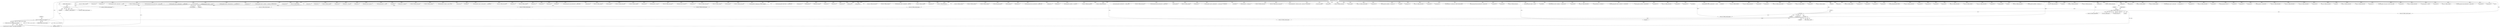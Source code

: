 digraph "0_stb_244d83bc3d859293f55812d48b3db168e581f6ab_0@pointer" {
"1000242" [label="(Call,error(f, VORBIS_too_many_channels))"];
"1000224" [label="(Call,get8(f))"];
"1000213" [label="(Call,get32(f))"];
"1000195" [label="(Call,getn(f, header, 6))"];
"1000186" [label="(Call,get8(f))"];
"1000127" [label="(Call,start_page(f))"];
"1000108" [label="(MethodParameterIn,vorb *f)"];
"1000241" [label="(Return,return error(f, VORBIS_too_many_channels);)"];
"1000205" [label="(Call,vorbis_validate(header))"];
"1001002" [label="(Call,error(f, VORBIS_outofmem))"];
"1001839" [label="(Call,get_bits(f,6))"];
"1000573" [label="(Call,get_bits(f, 8))"];
"1000195" [label="(Call,getn(f, header, 6))"];
"1000910" [label="(Call,setup_malloc(f, sizeof(c->codewords[0]) * c->entries))"];
"1000765" [label="(Call,error(f, VORBIS_invalid_setup))"];
"1001142" [label="(Call,setup_temp_free(f, values, sizeof(*values)*c->sorted_entries))"];
"1001600" [label="(Call,setup_malloc(f, sizeof(c->multiplicands[0]) * c->lookup_values))"];
"1000217" [label="(Call,error(f, VORBIS_invalid_first_page))"];
"1000185" [label="(Call,get8(f) != VORBIS_packet_id)"];
"1000834" [label="(Call,setup_temp_free(f, lengths, c->entries))"];
"1001068" [label="(Call,setup_malloc(f, sizeof(*c->sorted_codewords) * (c->sorted_entries+1)))"];
"1001926" [label="(Call,get_bits(f, 4))"];
"1002550" [label="(Call,setup_malloc(f, sizeof(*r->classdata) * f->codebooks[r->classbook].entries))"];
"1001825" [label="(Call,get_bits(f,16))"];
"1000956" [label="(Call,error(f, VORBIS_outofmem))"];
"1000169" [label="(Call,error(f, VORBIS_invalid_first_page))"];
"1001227" [label="(Call,get_bits(f, 4))"];
"1000593" [label="(Call,get_bits(f,1))"];
"1000928" [label="(Call,error(f, VORBIS_outofmem))"];
"1000667" [label="(Call,get_bits(f,5))"];
"1001318" [label="(Call,get_bits(f, c->value_bits))"];
"1002435" [label="(Call,get_bits(f,1))"];
"1002867" [label="(Call,get_bits(f, ilog(f->channels-1)))"];
"1000630" [label="(Call,setup_temp_malloc(f, c->entries))"];
"1000108" [label="(MethodParameterIn,vorb *f)"];
"1000509" [label="(Call,CHECK(f))"];
"1002130" [label="(Call,get_bits(f, g->rangebits))"];
"1000521" [label="(Call,error(f, VORBIS_invalid_setup))"];
"1002573" [label="(Call,error(f, VORBIS_outofmem))"];
"1002782" [label="(Call,setup_malloc(f, f->channels * sizeof(*m->chan)))"];
"1002440" [label="(Call,get_bits(f,5))"];
"1001692" [label="(Call,CHECK(f))"];
"1002452" [label="(Call,setup_malloc(f, sizeof(r->residue_books[0]) * r->classifications))"];
"1000186" [label="(Call,get8(f))"];
"1000705" [label="(Call,error(f, VORBIS_invalid_setup))"];
"1000568" [label="(Call,get_bits(f, 8))"];
"1001088" [label="(Call,error(f, VORBIS_outofmem))"];
"1001987" [label="(Call,get_bits(f, 8))"];
"1002389" [label="(Call,get_bits(f,6))"];
"1002431" [label="(Call,get_bits(f,3))"];
"1001592" [label="(Call,CHECK(f))"];
"1001561" [label="(Call,setup_temp_free(f, mults,sizeof(mults[0])*c->lookup_values))"];
"1003045" [label="(Call,get_bits(f,8))"];
"1003266" [label="(Call,error(f, VORBIS_outofmem))"];
"1000350" [label="(Call,start_packet(f))"];
"1000547" [label="(Call,error(f, VORBIS_invalid_setup))"];
"1002289" [label="(Call,error(f, VORBIS_outofmem))"];
"1003139" [label="(Call,get_bits(f,8))"];
"1000811" [label="(Call,setup_malloc(f, c->entries))"];
"1002001" [label="(Call,error(f, VORBIS_invalid_setup))"];
"1002883" [label="(Call,get_bits(f, ilog(f->channels-1)))"];
"1000539" [label="(Call,get_bits(f, 8))"];
"1003171" [label="(Call,error(f, VORBIS_invalid_setup))"];
"1000464" [label="(Call,error(f, VORBIS_outofmem))"];
"1000371" [label="(Call,start_packet(f))"];
"1001791" [label="(Call,error(f, VORBIS_invalid_setup))"];
"1002707" [label="(Call,setup_malloc(f, f->mapping_count * sizeof(*f->mapping)))"];
"1000190" [label="(Call,error(f, VORBIS_invalid_first_page))"];
"1000989" [label="(Call,setup_temp_malloc(f, sizeof(*values) * c->sorted_entries))"];
"1002513" [label="(Call,get_bits(f, 8))"];
"1000401" [label="(Call,get8_packet(f))"];
"1000689" [label="(Call,get_bits(f, ilog(limit)))"];
"1002834" [label="(Call,get_bits(f,1))"];
"1003090" [label="(Call,get_bits(f, 6))"];
"1000526" [label="(Call,get_bits(f, 8))"];
"1000561" [label="(Call,get_bits(f, 8))"];
"1003132" [label="(Call,get_bits(f,16))"];
"1000139" [label="(Call,error(f, VORBIS_invalid_first_page))"];
"1001340" [label="(Call,error(f, VORBIS_invalid_setup))"];
"1001631" [label="(Call,error(f, VORBIS_outofmem))"];
"1000225" [label="(Identifier,f)"];
"1002638" [label="(Call,setup_malloc(f, sizeof(r->classdata[j][0]) * classwords))"];
"1002659" [label="(Call,error(f, VORBIS_outofmem))"];
"1002260" [label="(Call,get_bits(f, 6))"];
"1002346" [label="(Call,error(f, VORBIS_invalid_setup))"];
"1000187" [label="(Identifier,f)"];
"1000200" [label="(Call,error(f, VORBIS_unexpected_eof))"];
"1000823" [label="(Call,error(f, VORBIS_outofmem))"];
"1001298" [label="(Call,error(f, VORBIS_outofmem))"];
"1001440" [label="(Call,error(f, VORBIS_outofmem))"];
"1003542" [label="(Call,stb_vorbis_get_file_offset(f))"];
"1000358" [label="(Call,next_segment(f))"];
"1001832" [label="(Call,get_bits(f,16))"];
"1001679" [label="(Call,setup_temp_free(f, mults, sizeof(mults[0])*c->lookup_values))"];
"1001971" [label="(Call,get_bits(f, 2))"];
"1002062" [label="(Call,get_bits(f,4))"];
"1003201" [label="(Call,setup_malloc(f, sizeof(float) * f->blocksize_1))"];
"1000326" [label="(Call,error(f, VORBIS_invalid_setup))"];
"1003159" [label="(Call,error(f, VORBIS_invalid_setup))"];
"1000232" [label="(Call,error(f, VORBIS_invalid_first_page))"];
"1001283" [label="(Call,setup_temp_malloc(f, sizeof(mults[0]) * c->lookup_values))"];
"1000619" [label="(Call,error(f, VORBIS_invalid_setup))"];
"1001328" [label="(Call,setup_temp_free(f,mults,sizeof(mults[0])*c->lookup_values))"];
"1003174" [label="(Call,flush_packet(f))"];
"1003296" [label="(Call,error(f, VORBIS_outofmem))"];
"1002950" [label="(Call,get_bits(f,2))"];
"1001382" [label="(Call,setup_malloc(f, sizeof(c->multiplicands[0]) * c->sorted_entries * c->dimensions))"];
"1000896" [label="(Call,CHECK(f))"];
"1003311" [label="(Call,init_blocksize(f, 1, f->blocksize_1))"];
"1002046" [label="(Call,error(f, VORBIS_invalid_setup))"];
"1000194" [label="(Call,!getn(f, header, 6))"];
"1001879" [label="(Call,error(f, VORBIS_feature_not_supported))"];
"1001152" [label="(Call,setup_temp_free(f, c->codewords, sizeof(*c->codewords)*c->sorted_entries))"];
"1000376" [label="(Call,IS_PUSH_MODE(f))"];
"1001730" [label="(Call,get_bits(f, 6))"];
"1003000" [label="(Call,error(f, VORBIS_invalid_setup))"];
"1000188" [label="(Identifier,VORBIS_packet_id)"];
"1000197" [label="(Identifier,header)"];
"1000344" [label="(Call,start_page(f))"];
"1000339" [label="(Call,error(f, VORBIS_invalid_first_page))"];
"1001219" [label="(Call,get_bits(f, 32))"];
"1003217" [label="(Call,setup_malloc(f, sizeof(float) * f->blocksize_1/2))"];
"1000128" [label="(Identifier,f)"];
"1000268" [label="(Call,get8(f))"];
"1001779" [label="(Call,get_bits(f, 16))"];
"1000306" [label="(Call,error(f, VORBIS_invalid_setup))"];
"1002804" [label="(Call,get_bits(f,1))"];
"1002765" [label="(Call,get_bits(f,16))"];
"1002270" [label="(Call,setup_malloc(f, f->residue_count * sizeof(f->residue_config[0])))"];
"1001428" [label="(Call,setup_temp_free(f,mults,sizeof(mults[0])*c->lookup_values))"];
"1000552" [label="(Call,get_bits(f, 8))"];
"1001854" [label="(Call,get_bits(f,4))"];
"1003082" [label="(Call,error(f, VORBIS_invalid_setup))"];
"1000249" [label="(Call,get32(f))"];
"1001166" [label="(Call,setup_temp_free(f, lengths, c->entries))"];
"1001690" [label="(Call,CHECK(f))"];
"1000446" [label="(Call,setup_malloc(f, sizeof(*f->codebooks) * f->codebook_count))"];
"1002029" [label="(Call,get_bits(f,8))"];
"1003068" [label="(Call,error(f, VORBIS_invalid_setup))"];
"1003301" [label="(Call,init_blocksize(f, 0, f->blocksize_0))"];
"1000965" [label="(Call,setup_temp_malloc(f, sizeof(*c->codewords) * c->sorted_entries))"];
"1003235" [label="(Call,setup_malloc(f, sizeof(int16) * longest_floorlist))"];
"1002334" [label="(Call,get_bits(f, 16))"];
"1001054" [label="(Call,error(f, VORBIS_invalid_setup))"];
"1002397" [label="(Call,get_bits(f,8))"];
"1002353" [label="(Call,get_bits(f, 24))"];
"1001179" [label="(Call,CHECK(f))"];
"1000159" [label="(Call,error(f, VORBIS_invalid_first_page))"];
"1001405" [label="(Call,setup_malloc(f, sizeof(c->multiplicands[0]) * c->entries        * c->dimensions))"];
"1002800" [label="(Call,error(f, VORBIS_outofmem))"];
"1002954" [label="(Call,error(f, VORBIS_invalid_setup))"];
"1003054" [label="(Call,get_bits(f,8))"];
"1000241" [label="(Return,return error(f, VORBIS_too_many_channels);)"];
"1002812" [label="(Call,get_bits(f,4))"];
"1000257" [label="(Call,error(f, VORBIS_invalid_first_page))"];
"1003118" [label="(Call,get_bits(f,1))"];
"1002471" [label="(Call,error(f, VORBIS_outofmem))"];
"1002697" [label="(Call,get_bits(f,6))"];
"1000235" [label="(ControlStructure,if (f->channels > STB_VORBIS_MAX_CHANNELS))"];
"1003535" [label="(Call,error(f, VORBIS_outofmem))"];
"1000181" [label="(Call,error(f, VORBIS_invalid_first_page))"];
"1000262" [label="(Call,get32(f))"];
"1000740" [label="(Call,get_bits(f,1))"];
"1001758" [label="(Call,error(f, VORBIS_outofmem))"];
"1000244" [label="(Identifier,VORBIS_too_many_channels)"];
"1001714" [label="(Call,get_bits(f, 16))"];
"1000243" [label="(Identifier,f)"];
"1000436" [label="(Call,get_bits(f,8))"];
"1000752" [label="(Call,get_bits(f, 5))"];
"1001875" [label="(Call,get_bits(f,8))"];
"1000127" [label="(Call,start_page(f))"];
"1000381" [label="(Call,is_whole_packet_present(f, TRUE))"];
"1002409" [label="(Call,error(f, VORBIS_invalid_setup))"];
"1000215" [label="(Literal,0)"];
"1001905" [label="(Call,get_bits(f, 5))"];
"1001211" [label="(Call,get_bits(f, 32))"];
"1001235" [label="(Call,get_bits(f,1))"];
"1000198" [label="(Literal,6)"];
"1001818" [label="(Call,get_bits(f,8))"];
"1002773" [label="(Call,error(f, VORBIS_invalid_setup))"];
"1000653" [label="(Call,error(f, VORBIS_outofmem))"];
"1000126" [label="(Call,!start_page(f))"];
"1002940" [label="(Call,error(f, VORBIS_invalid_setup))"];
"1000214" [label="(Identifier,f)"];
"1002984" [label="(Call,get_bits(f, 4))"];
"1000421" [label="(Call,get8_packet(f))"];
"1000331" [label="(Call,get8(f))"];
"1002529" [label="(Call,error(f, VORBIS_invalid_setup))"];
"1003277" [label="(Call,setup_malloc(f, sizeof(float) * f->blocksize_1/2))"];
"1000220" [label="(Call,f->channels = get8(f))"];
"1003546" [label="(MethodReturn,static int)"];
"1003149" [label="(Call,error(f, VORBIS_invalid_setup))"];
"1000260" [label="(Call,get32(f))"];
"1001276" [label="(Call,error(f, VORBIS_invalid_setup))"];
"1002904" [label="(Call,error(f, VORBIS_invalid_setup))"];
"1000208" [label="(Call,error(f, VORBIS_invalid_first_page))"];
"1003036" [label="(Call,get_bits(f,8))"];
"1000318" [label="(Call,error(f, VORBIS_invalid_setup))"];
"1000149" [label="(Call,error(f, VORBIS_invalid_first_page))"];
"1000603" [label="(Call,get_bits(f,1))"];
"1003125" [label="(Call,get_bits(f,16))"];
"1000196" [label="(Identifier,f)"];
"1000982" [label="(Call,error(f, VORBIS_outofmem))"];
"1001117" [label="(Call,error(f, VORBIS_outofmem))"];
"1001097" [label="(Call,setup_malloc(f, sizeof(*c->sorted_values   ) * (c->sorted_entries+1)))"];
"1002360" [label="(Call,get_bits(f, 24))"];
"1000224" [label="(Call,get8(f))"];
"1002372" [label="(Call,error(f, VORBIS_invalid_setup))"];
"1002843" [label="(Call,get_bits(f,8))"];
"1001049" [label="(Call,setup_temp_free(f, values, 0))"];
"1000360" [label="(Call,skip(f, len))"];
"1001961" [label="(Call,get_bits(f, 3))"];
"1001846" [label="(Call,get_bits(f,8))"];
"1000945" [label="(Call,setup_malloc(f, c->sorted_entries))"];
"1000213" [label="(Call,get32(f))"];
"1001195" [label="(Call,error(f, VORBIS_invalid_setup))"];
"1000405" [label="(Call,error(f, VORBIS_invalid_setup))"];
"1001722" [label="(Call,error(f, VORBIS_invalid_setup))"];
"1002380" [label="(Call,get_bits(f,24))"];
"1000242" [label="(Call,error(f, VORBIS_too_many_channels))"];
"1000534" [label="(Call,error(f, VORBIS_invalid_setup))"];
"1000264" [label="(Call,get32(f))"];
"1002920" [label="(Call,error(f, VORBIS_invalid_setup))"];
"1000428" [label="(Call,error(f, VORBIS_invalid_setup))"];
"1001185" [label="(Call,get_bits(f, 4))"];
"1001740" [label="(Call,setup_malloc(f, f->floor_count * sizeof(*f->floor_config)))"];
"1000212" [label="(Call,get32(f) != 0)"];
"1002054" [label="(Call,get_bits(f,2))"];
"1001573" [label="(Call,error(f, VORBIS_invalid_setup))"];
"1000644" [label="(Call,setup_malloc(f, c->entries))"];
"1001697" [label="(Call,get_bits(f, 6))"];
"1002725" [label="(Call,error(f, VORBIS_outofmem))"];
"1001619" [label="(Call,setup_temp_free(f, mults,sizeof(mults[0])*c->lookup_values))"];
"1000513" [label="(Call,get_bits(f, 8))"];
"1000582" [label="(Call,get_bits(f, 8))"];
"1000242" -> "1000241"  [label="AST: "];
"1000242" -> "1000244"  [label="CFG: "];
"1000243" -> "1000242"  [label="AST: "];
"1000244" -> "1000242"  [label="AST: "];
"1000241" -> "1000242"  [label="CFG: "];
"1000242" -> "1003546"  [label="DDG: error(f, VORBIS_too_many_channels)"];
"1000242" -> "1003546"  [label="DDG: VORBIS_too_many_channels"];
"1000242" -> "1003546"  [label="DDG: f"];
"1000242" -> "1000241"  [label="DDG: error(f, VORBIS_too_many_channels)"];
"1000224" -> "1000242"  [label="DDG: f"];
"1000108" -> "1000242"  [label="DDG: f"];
"1000224" -> "1000220"  [label="AST: "];
"1000224" -> "1000225"  [label="CFG: "];
"1000225" -> "1000224"  [label="AST: "];
"1000220" -> "1000224"  [label="CFG: "];
"1000224" -> "1000220"  [label="DDG: f"];
"1000213" -> "1000224"  [label="DDG: f"];
"1000108" -> "1000224"  [label="DDG: f"];
"1000224" -> "1000232"  [label="DDG: f"];
"1000224" -> "1000249"  [label="DDG: f"];
"1000213" -> "1000212"  [label="AST: "];
"1000213" -> "1000214"  [label="CFG: "];
"1000214" -> "1000213"  [label="AST: "];
"1000215" -> "1000213"  [label="CFG: "];
"1000213" -> "1000212"  [label="DDG: f"];
"1000195" -> "1000213"  [label="DDG: f"];
"1000108" -> "1000213"  [label="DDG: f"];
"1000213" -> "1000217"  [label="DDG: f"];
"1000195" -> "1000194"  [label="AST: "];
"1000195" -> "1000198"  [label="CFG: "];
"1000196" -> "1000195"  [label="AST: "];
"1000197" -> "1000195"  [label="AST: "];
"1000198" -> "1000195"  [label="AST: "];
"1000194" -> "1000195"  [label="CFG: "];
"1000195" -> "1003546"  [label="DDG: header"];
"1000195" -> "1000194"  [label="DDG: f"];
"1000195" -> "1000194"  [label="DDG: header"];
"1000195" -> "1000194"  [label="DDG: 6"];
"1000186" -> "1000195"  [label="DDG: f"];
"1000108" -> "1000195"  [label="DDG: f"];
"1000195" -> "1000200"  [label="DDG: f"];
"1000195" -> "1000205"  [label="DDG: header"];
"1000195" -> "1000208"  [label="DDG: f"];
"1000186" -> "1000185"  [label="AST: "];
"1000186" -> "1000187"  [label="CFG: "];
"1000187" -> "1000186"  [label="AST: "];
"1000188" -> "1000186"  [label="CFG: "];
"1000186" -> "1000185"  [label="DDG: f"];
"1000127" -> "1000186"  [label="DDG: f"];
"1000108" -> "1000186"  [label="DDG: f"];
"1000186" -> "1000190"  [label="DDG: f"];
"1000127" -> "1000126"  [label="AST: "];
"1000127" -> "1000128"  [label="CFG: "];
"1000128" -> "1000127"  [label="AST: "];
"1000126" -> "1000127"  [label="CFG: "];
"1000127" -> "1003546"  [label="DDG: f"];
"1000127" -> "1000126"  [label="DDG: f"];
"1000108" -> "1000127"  [label="DDG: f"];
"1000127" -> "1000139"  [label="DDG: f"];
"1000127" -> "1000149"  [label="DDG: f"];
"1000127" -> "1000159"  [label="DDG: f"];
"1000127" -> "1000169"  [label="DDG: f"];
"1000127" -> "1000181"  [label="DDG: f"];
"1000108" -> "1000107"  [label="AST: "];
"1000108" -> "1003546"  [label="DDG: f"];
"1000108" -> "1000139"  [label="DDG: f"];
"1000108" -> "1000149"  [label="DDG: f"];
"1000108" -> "1000159"  [label="DDG: f"];
"1000108" -> "1000169"  [label="DDG: f"];
"1000108" -> "1000181"  [label="DDG: f"];
"1000108" -> "1000190"  [label="DDG: f"];
"1000108" -> "1000200"  [label="DDG: f"];
"1000108" -> "1000208"  [label="DDG: f"];
"1000108" -> "1000217"  [label="DDG: f"];
"1000108" -> "1000232"  [label="DDG: f"];
"1000108" -> "1000249"  [label="DDG: f"];
"1000108" -> "1000257"  [label="DDG: f"];
"1000108" -> "1000260"  [label="DDG: f"];
"1000108" -> "1000262"  [label="DDG: f"];
"1000108" -> "1000264"  [label="DDG: f"];
"1000108" -> "1000268"  [label="DDG: f"];
"1000108" -> "1000306"  [label="DDG: f"];
"1000108" -> "1000318"  [label="DDG: f"];
"1000108" -> "1000326"  [label="DDG: f"];
"1000108" -> "1000331"  [label="DDG: f"];
"1000108" -> "1000339"  [label="DDG: f"];
"1000108" -> "1000344"  [label="DDG: f"];
"1000108" -> "1000350"  [label="DDG: f"];
"1000108" -> "1000358"  [label="DDG: f"];
"1000108" -> "1000360"  [label="DDG: f"];
"1000108" -> "1000371"  [label="DDG: f"];
"1000108" -> "1000376"  [label="DDG: f"];
"1000108" -> "1000381"  [label="DDG: f"];
"1000108" -> "1000401"  [label="DDG: f"];
"1000108" -> "1000405"  [label="DDG: f"];
"1000108" -> "1000421"  [label="DDG: f"];
"1000108" -> "1000428"  [label="DDG: f"];
"1000108" -> "1000436"  [label="DDG: f"];
"1000108" -> "1000446"  [label="DDG: f"];
"1000108" -> "1000464"  [label="DDG: f"];
"1000108" -> "1000509"  [label="DDG: f"];
"1000108" -> "1000513"  [label="DDG: f"];
"1000108" -> "1000521"  [label="DDG: f"];
"1000108" -> "1000526"  [label="DDG: f"];
"1000108" -> "1000534"  [label="DDG: f"];
"1000108" -> "1000539"  [label="DDG: f"];
"1000108" -> "1000547"  [label="DDG: f"];
"1000108" -> "1000552"  [label="DDG: f"];
"1000108" -> "1000561"  [label="DDG: f"];
"1000108" -> "1000568"  [label="DDG: f"];
"1000108" -> "1000573"  [label="DDG: f"];
"1000108" -> "1000582"  [label="DDG: f"];
"1000108" -> "1000593"  [label="DDG: f"];
"1000108" -> "1000603"  [label="DDG: f"];
"1000108" -> "1000619"  [label="DDG: f"];
"1000108" -> "1000630"  [label="DDG: f"];
"1000108" -> "1000644"  [label="DDG: f"];
"1000108" -> "1000653"  [label="DDG: f"];
"1000108" -> "1000667"  [label="DDG: f"];
"1000108" -> "1000689"  [label="DDG: f"];
"1000108" -> "1000705"  [label="DDG: f"];
"1000108" -> "1000740"  [label="DDG: f"];
"1000108" -> "1000752"  [label="DDG: f"];
"1000108" -> "1000765"  [label="DDG: f"];
"1000108" -> "1000811"  [label="DDG: f"];
"1000108" -> "1000823"  [label="DDG: f"];
"1000108" -> "1000834"  [label="DDG: f"];
"1000108" -> "1000896"  [label="DDG: f"];
"1000108" -> "1000910"  [label="DDG: f"];
"1000108" -> "1000928"  [label="DDG: f"];
"1000108" -> "1000945"  [label="DDG: f"];
"1000108" -> "1000956"  [label="DDG: f"];
"1000108" -> "1000965"  [label="DDG: f"];
"1000108" -> "1000982"  [label="DDG: f"];
"1000108" -> "1000989"  [label="DDG: f"];
"1000108" -> "1001002"  [label="DDG: f"];
"1000108" -> "1001049"  [label="DDG: f"];
"1000108" -> "1001054"  [label="DDG: f"];
"1000108" -> "1001068"  [label="DDG: f"];
"1000108" -> "1001088"  [label="DDG: f"];
"1000108" -> "1001097"  [label="DDG: f"];
"1000108" -> "1001117"  [label="DDG: f"];
"1000108" -> "1001142"  [label="DDG: f"];
"1000108" -> "1001152"  [label="DDG: f"];
"1000108" -> "1001166"  [label="DDG: f"];
"1000108" -> "1001179"  [label="DDG: f"];
"1000108" -> "1001185"  [label="DDG: f"];
"1000108" -> "1001195"  [label="DDG: f"];
"1000108" -> "1001211"  [label="DDG: f"];
"1000108" -> "1001219"  [label="DDG: f"];
"1000108" -> "1001227"  [label="DDG: f"];
"1000108" -> "1001235"  [label="DDG: f"];
"1000108" -> "1001276"  [label="DDG: f"];
"1000108" -> "1001283"  [label="DDG: f"];
"1000108" -> "1001298"  [label="DDG: f"];
"1000108" -> "1001318"  [label="DDG: f"];
"1000108" -> "1001328"  [label="DDG: f"];
"1000108" -> "1001340"  [label="DDG: f"];
"1000108" -> "1001382"  [label="DDG: f"];
"1000108" -> "1001405"  [label="DDG: f"];
"1000108" -> "1001428"  [label="DDG: f"];
"1000108" -> "1001440"  [label="DDG: f"];
"1000108" -> "1001561"  [label="DDG: f"];
"1000108" -> "1001573"  [label="DDG: f"];
"1000108" -> "1001592"  [label="DDG: f"];
"1000108" -> "1001600"  [label="DDG: f"];
"1000108" -> "1001619"  [label="DDG: f"];
"1000108" -> "1001631"  [label="DDG: f"];
"1000108" -> "1001679"  [label="DDG: f"];
"1000108" -> "1001690"  [label="DDG: f"];
"1000108" -> "1001692"  [label="DDG: f"];
"1000108" -> "1001697"  [label="DDG: f"];
"1000108" -> "1001714"  [label="DDG: f"];
"1000108" -> "1001722"  [label="DDG: f"];
"1000108" -> "1001730"  [label="DDG: f"];
"1000108" -> "1001740"  [label="DDG: f"];
"1000108" -> "1001758"  [label="DDG: f"];
"1000108" -> "1001779"  [label="DDG: f"];
"1000108" -> "1001791"  [label="DDG: f"];
"1000108" -> "1001818"  [label="DDG: f"];
"1000108" -> "1001825"  [label="DDG: f"];
"1000108" -> "1001832"  [label="DDG: f"];
"1000108" -> "1001839"  [label="DDG: f"];
"1000108" -> "1001846"  [label="DDG: f"];
"1000108" -> "1001854"  [label="DDG: f"];
"1000108" -> "1001875"  [label="DDG: f"];
"1000108" -> "1001879"  [label="DDG: f"];
"1000108" -> "1001905"  [label="DDG: f"];
"1000108" -> "1001926"  [label="DDG: f"];
"1000108" -> "1001961"  [label="DDG: f"];
"1000108" -> "1001971"  [label="DDG: f"];
"1000108" -> "1001987"  [label="DDG: f"];
"1000108" -> "1002001"  [label="DDG: f"];
"1000108" -> "1002029"  [label="DDG: f"];
"1000108" -> "1002046"  [label="DDG: f"];
"1000108" -> "1002054"  [label="DDG: f"];
"1000108" -> "1002062"  [label="DDG: f"];
"1000108" -> "1002130"  [label="DDG: f"];
"1000108" -> "1002260"  [label="DDG: f"];
"1000108" -> "1002270"  [label="DDG: f"];
"1000108" -> "1002289"  [label="DDG: f"];
"1000108" -> "1002334"  [label="DDG: f"];
"1000108" -> "1002346"  [label="DDG: f"];
"1000108" -> "1002353"  [label="DDG: f"];
"1000108" -> "1002360"  [label="DDG: f"];
"1000108" -> "1002372"  [label="DDG: f"];
"1000108" -> "1002380"  [label="DDG: f"];
"1000108" -> "1002389"  [label="DDG: f"];
"1000108" -> "1002397"  [label="DDG: f"];
"1000108" -> "1002409"  [label="DDG: f"];
"1000108" -> "1002431"  [label="DDG: f"];
"1000108" -> "1002435"  [label="DDG: f"];
"1000108" -> "1002440"  [label="DDG: f"];
"1000108" -> "1002452"  [label="DDG: f"];
"1000108" -> "1002471"  [label="DDG: f"];
"1000108" -> "1002513"  [label="DDG: f"];
"1000108" -> "1002529"  [label="DDG: f"];
"1000108" -> "1002550"  [label="DDG: f"];
"1000108" -> "1002573"  [label="DDG: f"];
"1000108" -> "1002638"  [label="DDG: f"];
"1000108" -> "1002659"  [label="DDG: f"];
"1000108" -> "1002697"  [label="DDG: f"];
"1000108" -> "1002707"  [label="DDG: f"];
"1000108" -> "1002725"  [label="DDG: f"];
"1000108" -> "1002765"  [label="DDG: f"];
"1000108" -> "1002773"  [label="DDG: f"];
"1000108" -> "1002782"  [label="DDG: f"];
"1000108" -> "1002800"  [label="DDG: f"];
"1000108" -> "1002804"  [label="DDG: f"];
"1000108" -> "1002812"  [label="DDG: f"];
"1000108" -> "1002834"  [label="DDG: f"];
"1000108" -> "1002843"  [label="DDG: f"];
"1000108" -> "1002867"  [label="DDG: f"];
"1000108" -> "1002883"  [label="DDG: f"];
"1000108" -> "1002904"  [label="DDG: f"];
"1000108" -> "1002920"  [label="DDG: f"];
"1000108" -> "1002940"  [label="DDG: f"];
"1000108" -> "1002950"  [label="DDG: f"];
"1000108" -> "1002954"  [label="DDG: f"];
"1000108" -> "1002984"  [label="DDG: f"];
"1000108" -> "1003000"  [label="DDG: f"];
"1000108" -> "1003036"  [label="DDG: f"];
"1000108" -> "1003045"  [label="DDG: f"];
"1000108" -> "1003054"  [label="DDG: f"];
"1000108" -> "1003068"  [label="DDG: f"];
"1000108" -> "1003082"  [label="DDG: f"];
"1000108" -> "1003090"  [label="DDG: f"];
"1000108" -> "1003118"  [label="DDG: f"];
"1000108" -> "1003125"  [label="DDG: f"];
"1000108" -> "1003132"  [label="DDG: f"];
"1000108" -> "1003139"  [label="DDG: f"];
"1000108" -> "1003149"  [label="DDG: f"];
"1000108" -> "1003159"  [label="DDG: f"];
"1000108" -> "1003171"  [label="DDG: f"];
"1000108" -> "1003174"  [label="DDG: f"];
"1000108" -> "1003201"  [label="DDG: f"];
"1000108" -> "1003217"  [label="DDG: f"];
"1000108" -> "1003235"  [label="DDG: f"];
"1000108" -> "1003266"  [label="DDG: f"];
"1000108" -> "1003277"  [label="DDG: f"];
"1000108" -> "1003296"  [label="DDG: f"];
"1000108" -> "1003301"  [label="DDG: f"];
"1000108" -> "1003311"  [label="DDG: f"];
"1000108" -> "1003535"  [label="DDG: f"];
"1000108" -> "1003542"  [label="DDG: f"];
"1000241" -> "1000235"  [label="AST: "];
"1003546" -> "1000241"  [label="CFG: "];
"1000241" -> "1003546"  [label="DDG: <RET>"];
}
